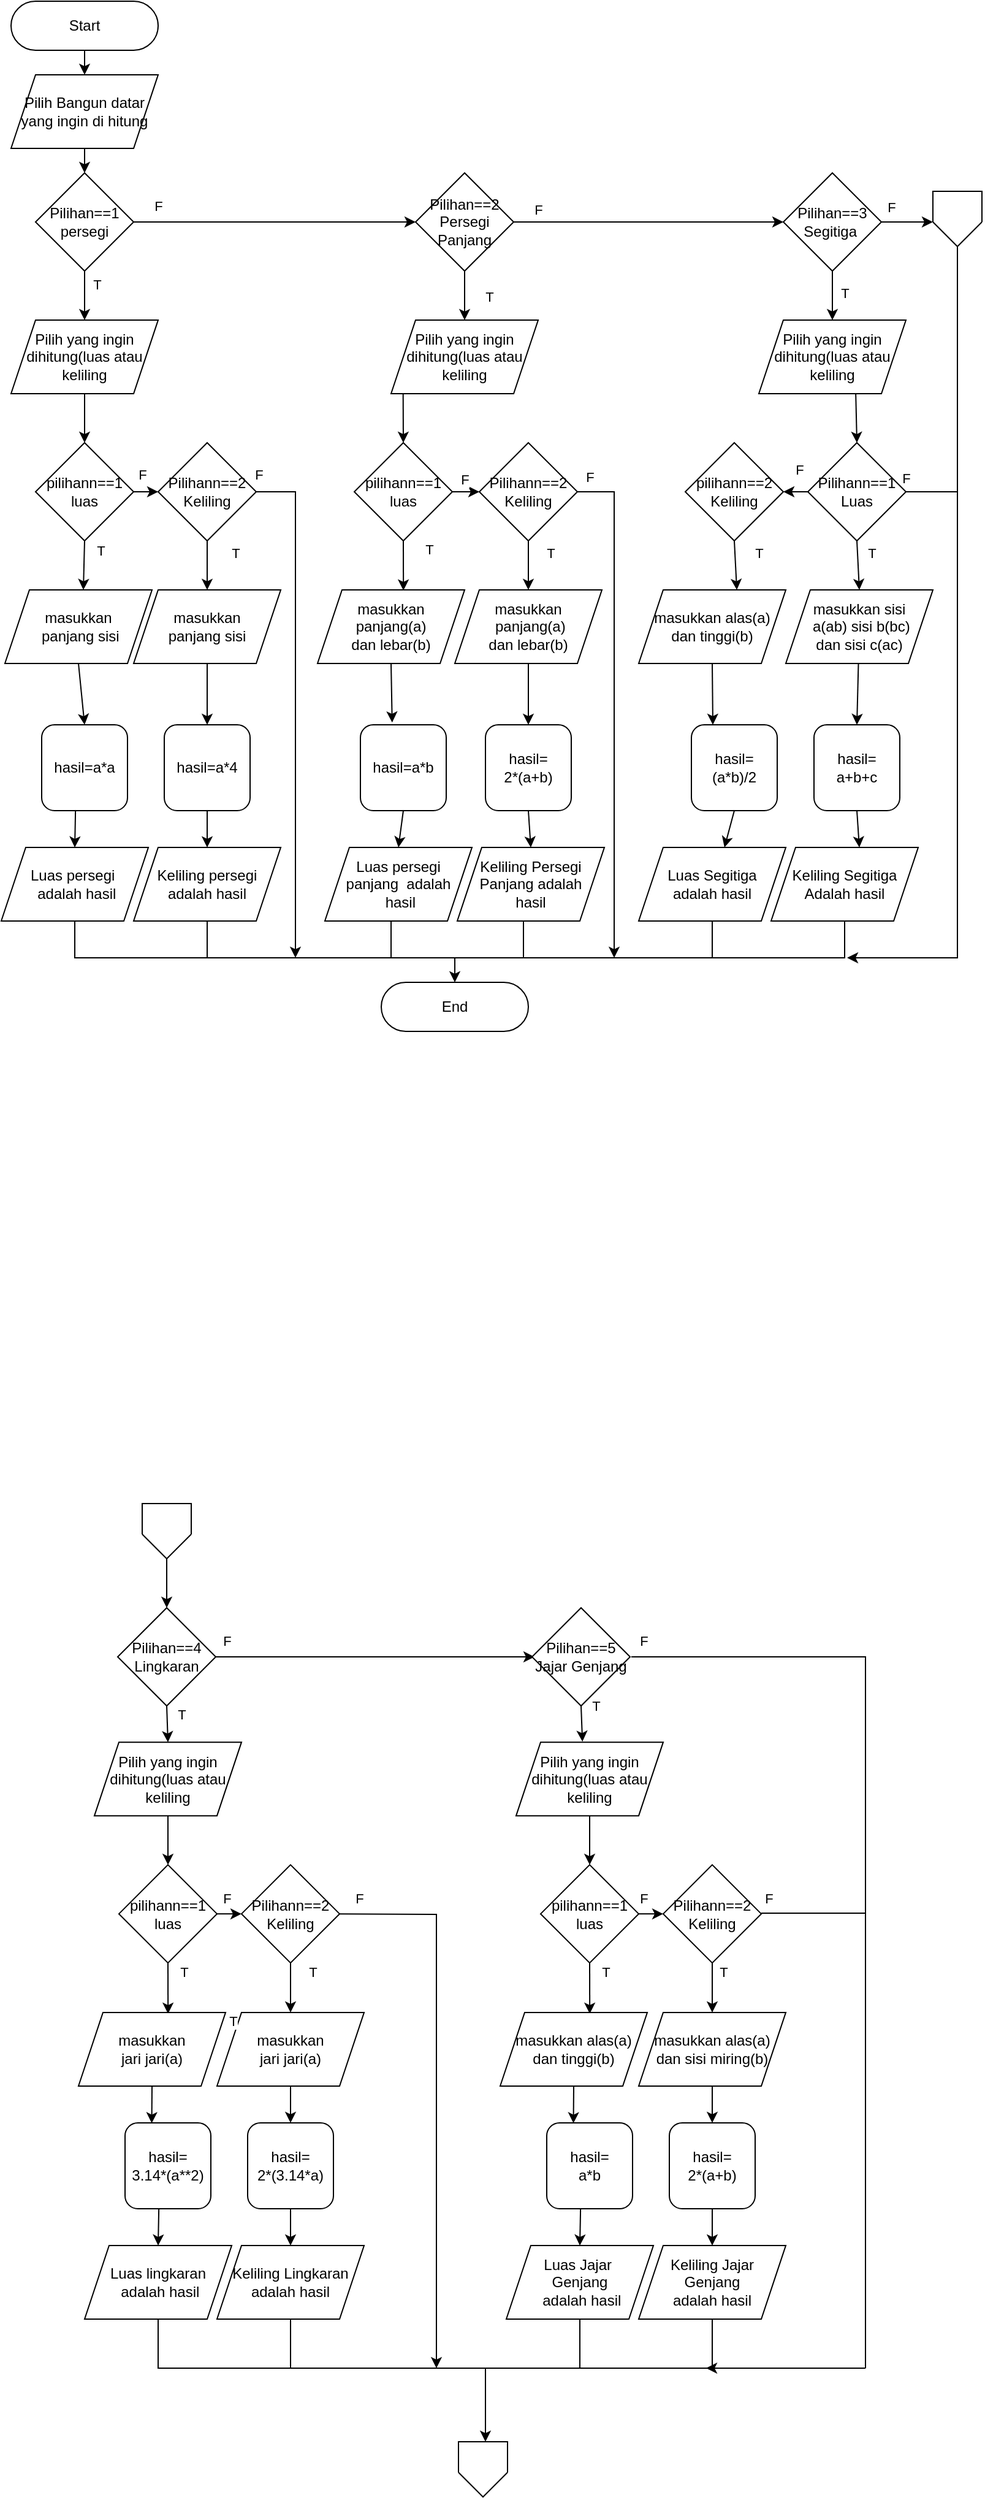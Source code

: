 <mxfile version="24.7.8">
  <diagram id="C5RBs43oDa-KdzZeNtuy" name="Page-1">
    <mxGraphModel dx="1740" dy="854" grid="0" gridSize="10" guides="1" tooltips="1" connect="1" arrows="1" fold="1" page="1" pageScale="1" pageWidth="827" pageHeight="1169" math="0" shadow="0">
      <root>
        <mxCell id="WIyWlLk6GJQsqaUBKTNV-0" />
        <mxCell id="WIyWlLk6GJQsqaUBKTNV-1" parent="WIyWlLk6GJQsqaUBKTNV-0" />
        <mxCell id="Asy0YRrb0a8lyZbgNRUK-3" value="Start" style="rounded=1;whiteSpace=wrap;html=1;direction=east;arcSize=50;" parent="WIyWlLk6GJQsqaUBKTNV-1" vertex="1">
          <mxGeometry x="18" y="10" width="120" height="40" as="geometry" />
        </mxCell>
        <mxCell id="Asy0YRrb0a8lyZbgNRUK-4" value="End" style="rounded=1;whiteSpace=wrap;html=1;arcSize=50;" parent="WIyWlLk6GJQsqaUBKTNV-1" vertex="1">
          <mxGeometry x="320" y="810" width="120" height="40" as="geometry" />
        </mxCell>
        <mxCell id="Asy0YRrb0a8lyZbgNRUK-7" value="Pilih Bangun datar yang ingin di hitung" style="shape=parallelogram;perimeter=parallelogramPerimeter;whiteSpace=wrap;html=1;fixedSize=1;" parent="WIyWlLk6GJQsqaUBKTNV-1" vertex="1">
          <mxGeometry x="18" y="70" width="120" height="60" as="geometry" />
        </mxCell>
        <mxCell id="Asy0YRrb0a8lyZbgNRUK-8" value="" style="endArrow=classic;html=1;rounded=0;exitX=0.5;exitY=1;exitDx=0;exitDy=0;" parent="WIyWlLk6GJQsqaUBKTNV-1" source="Asy0YRrb0a8lyZbgNRUK-3" target="Asy0YRrb0a8lyZbgNRUK-7" edge="1">
          <mxGeometry width="50" height="50" relative="1" as="geometry">
            <mxPoint x="378" y="320" as="sourcePoint" />
            <mxPoint x="428" y="270" as="targetPoint" />
          </mxGeometry>
        </mxCell>
        <mxCell id="Asy0YRrb0a8lyZbgNRUK-18" value="Pilihan==1&lt;div&gt;persegi&lt;/div&gt;" style="rhombus;whiteSpace=wrap;html=1;" parent="WIyWlLk6GJQsqaUBKTNV-1" vertex="1">
          <mxGeometry x="38" y="150" width="80" height="80" as="geometry" />
        </mxCell>
        <mxCell id="Asy0YRrb0a8lyZbgNRUK-20" value="" style="endArrow=classic;html=1;rounded=0;exitX=0.5;exitY=1;exitDx=0;exitDy=0;" parent="WIyWlLk6GJQsqaUBKTNV-1" source="Asy0YRrb0a8lyZbgNRUK-7" target="Asy0YRrb0a8lyZbgNRUK-18" edge="1">
          <mxGeometry width="50" height="50" relative="1" as="geometry">
            <mxPoint x="138" y="180" as="sourcePoint" />
            <mxPoint x="188" y="130" as="targetPoint" />
          </mxGeometry>
        </mxCell>
        <mxCell id="Asy0YRrb0a8lyZbgNRUK-21" value="" style="endArrow=classic;html=1;rounded=0;exitX=1;exitY=0.5;exitDx=0;exitDy=0;entryX=0;entryY=0.5;entryDx=0;entryDy=0;" parent="WIyWlLk6GJQsqaUBKTNV-1" source="Asy0YRrb0a8lyZbgNRUK-18" target="Asy0YRrb0a8lyZbgNRUK-26" edge="1">
          <mxGeometry width="50" height="50" relative="1" as="geometry">
            <mxPoint x="148" y="200" as="sourcePoint" />
            <mxPoint x="178" y="190" as="targetPoint" />
          </mxGeometry>
        </mxCell>
        <mxCell id="Asy0YRrb0a8lyZbgNRUK-23" value="" style="endArrow=classic;html=1;rounded=0;exitX=0.5;exitY=1;exitDx=0;exitDy=0;entryX=0.5;entryY=0;entryDx=0;entryDy=0;" parent="WIyWlLk6GJQsqaUBKTNV-1" source="Asy0YRrb0a8lyZbgNRUK-18" edge="1">
          <mxGeometry width="50" height="50" relative="1" as="geometry">
            <mxPoint x="58" y="300" as="sourcePoint" />
            <mxPoint x="78" y="270" as="targetPoint" />
          </mxGeometry>
        </mxCell>
        <mxCell id="Asy0YRrb0a8lyZbgNRUK-24" value="T" style="edgeLabel;html=1;align=center;verticalAlign=middle;resizable=0;points=[];" parent="Asy0YRrb0a8lyZbgNRUK-23" vertex="1" connectable="0">
          <mxGeometry x="-0.469" y="-1" relative="1" as="geometry">
            <mxPoint x="11" as="offset" />
          </mxGeometry>
        </mxCell>
        <mxCell id="Asy0YRrb0a8lyZbgNRUK-26" value="Pilihan==2 Persegi Panjang" style="rhombus;whiteSpace=wrap;html=1;" parent="WIyWlLk6GJQsqaUBKTNV-1" vertex="1">
          <mxGeometry x="348" y="150" width="80" height="80" as="geometry" />
        </mxCell>
        <mxCell id="Asy0YRrb0a8lyZbgNRUK-27" value="" style="endArrow=classic;html=1;rounded=0;exitX=1;exitY=0.5;exitDx=0;exitDy=0;entryX=0;entryY=0.5;entryDx=0;entryDy=0;" parent="WIyWlLk6GJQsqaUBKTNV-1" source="Asy0YRrb0a8lyZbgNRUK-26" target="Asy0YRrb0a8lyZbgNRUK-28" edge="1">
          <mxGeometry width="50" height="50" relative="1" as="geometry">
            <mxPoint x="158" y="290" as="sourcePoint" />
            <mxPoint x="328" y="180" as="targetPoint" />
          </mxGeometry>
        </mxCell>
        <mxCell id="Asy0YRrb0a8lyZbgNRUK-28" value="Pilihan==3 Segitiga&amp;nbsp;" style="rhombus;whiteSpace=wrap;html=1;" parent="WIyWlLk6GJQsqaUBKTNV-1" vertex="1">
          <mxGeometry x="648" y="150" width="80" height="80" as="geometry" />
        </mxCell>
        <mxCell id="Asy0YRrb0a8lyZbgNRUK-29" value="" style="endArrow=classic;html=1;rounded=0;exitX=1;exitY=0.5;exitDx=0;exitDy=0;" parent="WIyWlLk6GJQsqaUBKTNV-1" source="Asy0YRrb0a8lyZbgNRUK-28" edge="1">
          <mxGeometry width="50" height="50" relative="1" as="geometry">
            <mxPoint x="418" y="189.66" as="sourcePoint" />
            <mxPoint x="770" y="190" as="targetPoint" />
          </mxGeometry>
        </mxCell>
        <mxCell id="Asy0YRrb0a8lyZbgNRUK-37" value="F" style="edgeLabel;html=1;align=center;verticalAlign=middle;resizable=0;points=[];" parent="WIyWlLk6GJQsqaUBKTNV-1" vertex="1" connectable="0">
          <mxGeometry x="448" y="180" as="geometry" />
        </mxCell>
        <mxCell id="Asy0YRrb0a8lyZbgNRUK-57" value="" style="endArrow=none;html=1;rounded=0;" parent="WIyWlLk6GJQsqaUBKTNV-1" edge="1">
          <mxGeometry width="50" height="50" relative="1" as="geometry">
            <mxPoint x="770" y="190" as="sourcePoint" />
            <mxPoint x="810" y="190" as="targetPoint" />
            <Array as="points">
              <mxPoint x="770" y="165" />
              <mxPoint x="810" y="165" />
            </Array>
          </mxGeometry>
        </mxCell>
        <mxCell id="Asy0YRrb0a8lyZbgNRUK-58" value="" style="endArrow=none;html=1;rounded=0;" parent="WIyWlLk6GJQsqaUBKTNV-1" edge="1">
          <mxGeometry width="50" height="50" relative="1" as="geometry">
            <mxPoint x="770" y="190" as="sourcePoint" />
            <mxPoint x="810" y="190" as="targetPoint" />
            <Array as="points">
              <mxPoint x="790" y="210" />
            </Array>
          </mxGeometry>
        </mxCell>
        <mxCell id="Asy0YRrb0a8lyZbgNRUK-61" value="Pilih yang ingin dihitung(luas atau keliling" style="shape=parallelogram;perimeter=parallelogramPerimeter;whiteSpace=wrap;html=1;fixedSize=1;" parent="WIyWlLk6GJQsqaUBKTNV-1" vertex="1">
          <mxGeometry x="18" y="270" width="120" height="60" as="geometry" />
        </mxCell>
        <mxCell id="Asy0YRrb0a8lyZbgNRUK-62" value="pilihann==1&lt;div&gt;luas&lt;/div&gt;" style="rhombus;whiteSpace=wrap;html=1;" parent="WIyWlLk6GJQsqaUBKTNV-1" vertex="1">
          <mxGeometry x="38" y="370" width="80" height="80" as="geometry" />
        </mxCell>
        <mxCell id="Asy0YRrb0a8lyZbgNRUK-63" value="Pilihann==2&lt;div&gt;Keliling&lt;/div&gt;" style="rhombus;whiteSpace=wrap;html=1;" parent="WIyWlLk6GJQsqaUBKTNV-1" vertex="1">
          <mxGeometry x="138" y="370" width="80" height="80" as="geometry" />
        </mxCell>
        <mxCell id="Asy0YRrb0a8lyZbgNRUK-64" value="pilihann==1&lt;div&gt;luas&lt;/div&gt;" style="rhombus;whiteSpace=wrap;html=1;" parent="WIyWlLk6GJQsqaUBKTNV-1" vertex="1">
          <mxGeometry x="298" y="370" width="80" height="80" as="geometry" />
        </mxCell>
        <mxCell id="Asy0YRrb0a8lyZbgNRUK-65" value="Pilihann==2&lt;div&gt;Keliling&lt;/div&gt;" style="rhombus;whiteSpace=wrap;html=1;" parent="WIyWlLk6GJQsqaUBKTNV-1" vertex="1">
          <mxGeometry x="400" y="370" width="80" height="80" as="geometry" />
        </mxCell>
        <mxCell id="Asy0YRrb0a8lyZbgNRUK-66" value="pilihann==2&lt;div&gt;Keliling&lt;/div&gt;" style="rhombus;whiteSpace=wrap;html=1;" parent="WIyWlLk6GJQsqaUBKTNV-1" vertex="1">
          <mxGeometry x="568" y="370" width="80" height="80" as="geometry" />
        </mxCell>
        <mxCell id="Asy0YRrb0a8lyZbgNRUK-67" value="Pilihann==1&lt;div&gt;Luas&lt;/div&gt;" style="rhombus;whiteSpace=wrap;html=1;" parent="WIyWlLk6GJQsqaUBKTNV-1" vertex="1">
          <mxGeometry x="668" y="370" width="80" height="80" as="geometry" />
        </mxCell>
        <mxCell id="Asy0YRrb0a8lyZbgNRUK-69" value="Pilih yang ingin dihitung(luas atau keliling" style="shape=parallelogram;perimeter=parallelogramPerimeter;whiteSpace=wrap;html=1;fixedSize=1;" parent="WIyWlLk6GJQsqaUBKTNV-1" vertex="1">
          <mxGeometry x="628" y="270" width="120" height="60" as="geometry" />
        </mxCell>
        <mxCell id="Asy0YRrb0a8lyZbgNRUK-70" value="Pilih yang ingin dihitung(luas atau keliling" style="shape=parallelogram;perimeter=parallelogramPerimeter;whiteSpace=wrap;html=1;fixedSize=1;" parent="WIyWlLk6GJQsqaUBKTNV-1" vertex="1">
          <mxGeometry x="328" y="270" width="120" height="60" as="geometry" />
        </mxCell>
        <mxCell id="Asy0YRrb0a8lyZbgNRUK-72" value="" style="endArrow=classic;html=1;rounded=0;exitX=0.5;exitY=1;exitDx=0;exitDy=0;entryX=0.5;entryY=0;entryDx=0;entryDy=0;" parent="WIyWlLk6GJQsqaUBKTNV-1" source="Asy0YRrb0a8lyZbgNRUK-26" target="Asy0YRrb0a8lyZbgNRUK-70" edge="1">
          <mxGeometry width="50" height="50" relative="1" as="geometry">
            <mxPoint x="378" y="380" as="sourcePoint" />
            <mxPoint x="428" y="330" as="targetPoint" />
          </mxGeometry>
        </mxCell>
        <mxCell id="Asy0YRrb0a8lyZbgNRUK-73" value="" style="endArrow=classic;html=1;rounded=0;exitX=0.5;exitY=1;exitDx=0;exitDy=0;entryX=0.5;entryY=0;entryDx=0;entryDy=0;" parent="WIyWlLk6GJQsqaUBKTNV-1" source="Asy0YRrb0a8lyZbgNRUK-28" target="Asy0YRrb0a8lyZbgNRUK-69" edge="1">
          <mxGeometry width="50" height="50" relative="1" as="geometry">
            <mxPoint x="578" y="250" as="sourcePoint" />
            <mxPoint x="578" y="290" as="targetPoint" />
          </mxGeometry>
        </mxCell>
        <mxCell id="Asy0YRrb0a8lyZbgNRUK-74" value="" style="endArrow=classic;html=1;rounded=0;exitX=0.5;exitY=1;exitDx=0;exitDy=0;" parent="WIyWlLk6GJQsqaUBKTNV-1" source="Asy0YRrb0a8lyZbgNRUK-61" target="Asy0YRrb0a8lyZbgNRUK-62" edge="1">
          <mxGeometry width="50" height="50" relative="1" as="geometry">
            <mxPoint x="168" y="330" as="sourcePoint" />
            <mxPoint x="398" y="280" as="targetPoint" />
          </mxGeometry>
        </mxCell>
        <mxCell id="Asy0YRrb0a8lyZbgNRUK-75" value="" style="endArrow=classic;html=1;rounded=0;exitX=0.082;exitY=1;exitDx=0;exitDy=0;entryX=0.5;entryY=0;entryDx=0;entryDy=0;exitPerimeter=0;" parent="WIyWlLk6GJQsqaUBKTNV-1" source="Asy0YRrb0a8lyZbgNRUK-70" target="Asy0YRrb0a8lyZbgNRUK-64" edge="1">
          <mxGeometry width="50" height="50" relative="1" as="geometry">
            <mxPoint x="408" y="250" as="sourcePoint" />
            <mxPoint x="408" y="290" as="targetPoint" />
          </mxGeometry>
        </mxCell>
        <mxCell id="Asy0YRrb0a8lyZbgNRUK-76" value="" style="endArrow=classic;html=1;rounded=0;exitX=1;exitY=0.5;exitDx=0;exitDy=0;entryX=0;entryY=0.5;entryDx=0;entryDy=0;" parent="WIyWlLk6GJQsqaUBKTNV-1" source="Asy0YRrb0a8lyZbgNRUK-64" target="Asy0YRrb0a8lyZbgNRUK-65" edge="1">
          <mxGeometry width="50" height="50" relative="1" as="geometry">
            <mxPoint x="398" y="340" as="sourcePoint" />
            <mxPoint x="398" y="380" as="targetPoint" />
          </mxGeometry>
        </mxCell>
        <mxCell id="Asy0YRrb0a8lyZbgNRUK-77" value="" style="endArrow=classic;html=1;rounded=0;entryX=0;entryY=0.5;entryDx=0;entryDy=0;exitX=1;exitY=0.5;exitDx=0;exitDy=0;" parent="WIyWlLk6GJQsqaUBKTNV-1" source="Asy0YRrb0a8lyZbgNRUK-62" target="Asy0YRrb0a8lyZbgNRUK-63" edge="1">
          <mxGeometry width="50" height="50" relative="1" as="geometry">
            <mxPoint x="128" y="410" as="sourcePoint" />
            <mxPoint x="398" y="480" as="targetPoint" />
          </mxGeometry>
        </mxCell>
        <mxCell id="Asy0YRrb0a8lyZbgNRUK-78" value="" style="endArrow=classic;html=1;rounded=0;exitX=0;exitY=0.5;exitDx=0;exitDy=0;entryX=1;entryY=0.5;entryDx=0;entryDy=0;" parent="WIyWlLk6GJQsqaUBKTNV-1" source="Asy0YRrb0a8lyZbgNRUK-67" target="Asy0YRrb0a8lyZbgNRUK-66" edge="1">
          <mxGeometry width="50" height="50" relative="1" as="geometry">
            <mxPoint x="468" y="430" as="sourcePoint" />
            <mxPoint x="618" y="460" as="targetPoint" />
          </mxGeometry>
        </mxCell>
        <mxCell id="Asy0YRrb0a8lyZbgNRUK-79" value="" style="endArrow=classic;html=1;rounded=0;exitX=0.659;exitY=1.004;exitDx=0;exitDy=0;entryX=0.5;entryY=0;entryDx=0;entryDy=0;exitPerimeter=0;" parent="WIyWlLk6GJQsqaUBKTNV-1" source="Asy0YRrb0a8lyZbgNRUK-69" target="Asy0YRrb0a8lyZbgNRUK-67" edge="1">
          <mxGeometry width="50" height="50" relative="1" as="geometry">
            <mxPoint x="398" y="340" as="sourcePoint" />
            <mxPoint x="398" y="380" as="targetPoint" />
          </mxGeometry>
        </mxCell>
        <mxCell id="Asy0YRrb0a8lyZbgNRUK-80" value="F" style="edgeLabel;html=1;align=center;verticalAlign=middle;resizable=0;points=[];" parent="WIyWlLk6GJQsqaUBKTNV-1" vertex="1" connectable="0">
          <mxGeometry x="458" y="190" as="geometry">
            <mxPoint x="278" y="-12" as="offset" />
          </mxGeometry>
        </mxCell>
        <mxCell id="Asy0YRrb0a8lyZbgNRUK-82" value="T" style="edgeLabel;html=1;align=center;verticalAlign=middle;resizable=0;points=[];" parent="WIyWlLk6GJQsqaUBKTNV-1" vertex="1" connectable="0">
          <mxGeometry x="588" y="250.435" as="geometry">
            <mxPoint x="110" y="-3" as="offset" />
          </mxGeometry>
        </mxCell>
        <mxCell id="Asy0YRrb0a8lyZbgNRUK-84" value="T" style="edgeLabel;html=1;align=center;verticalAlign=middle;resizable=0;points=[];" parent="WIyWlLk6GJQsqaUBKTNV-1" vertex="1" connectable="0">
          <mxGeometry x="408" y="250.435" as="geometry" />
        </mxCell>
        <mxCell id="Asy0YRrb0a8lyZbgNRUK-86" value="F" style="edgeLabel;html=1;align=center;verticalAlign=middle;resizable=0;points=[];" parent="WIyWlLk6GJQsqaUBKTNV-1" vertex="1" connectable="0">
          <mxGeometry x="388" y="400" as="geometry" />
        </mxCell>
        <mxCell id="Asy0YRrb0a8lyZbgNRUK-87" value="F" style="edgeLabel;html=1;align=center;verticalAlign=middle;resizable=0;points=[];" parent="WIyWlLk6GJQsqaUBKTNV-1" vertex="1" connectable="0">
          <mxGeometry x="440" y="190" as="geometry">
            <mxPoint x="221" y="202" as="offset" />
          </mxGeometry>
        </mxCell>
        <mxCell id="Asy0YRrb0a8lyZbgNRUK-88" value="F" style="edgeLabel;html=1;align=center;verticalAlign=middle;resizable=0;points=[];" parent="WIyWlLk6GJQsqaUBKTNV-1" vertex="1" connectable="0">
          <mxGeometry x="478" y="210" as="geometry">
            <mxPoint x="-353" y="186" as="offset" />
          </mxGeometry>
        </mxCell>
        <mxCell id="Asy0YRrb0a8lyZbgNRUK-92" value="hasil=a*a" style="rounded=1;whiteSpace=wrap;html=1;" parent="WIyWlLk6GJQsqaUBKTNV-1" vertex="1">
          <mxGeometry x="43" y="600" width="70" height="70" as="geometry" />
        </mxCell>
        <mxCell id="Asy0YRrb0a8lyZbgNRUK-94" value="hasil=a*4" style="rounded=1;whiteSpace=wrap;html=1;" parent="WIyWlLk6GJQsqaUBKTNV-1" vertex="1">
          <mxGeometry x="143" y="600" width="70" height="70" as="geometry" />
        </mxCell>
        <mxCell id="Asy0YRrb0a8lyZbgNRUK-96" value="T" style="edgeLabel;html=1;align=center;verticalAlign=middle;resizable=0;points=[];" parent="WIyWlLk6GJQsqaUBKTNV-1" vertex="1" connectable="0">
          <mxGeometry x="100" y="250.431" as="geometry">
            <mxPoint x="-9" y="207" as="offset" />
          </mxGeometry>
        </mxCell>
        <mxCell id="Asy0YRrb0a8lyZbgNRUK-97" value="" style="endArrow=classic;html=1;rounded=0;exitX=0.5;exitY=1;exitDx=0;exitDy=0;entryX=0.584;entryY=0.008;entryDx=0;entryDy=0;entryPerimeter=0;" parent="WIyWlLk6GJQsqaUBKTNV-1" source="Asy0YRrb0a8lyZbgNRUK-64" target="Asy0YRrb0a8lyZbgNRUK-168" edge="1">
          <mxGeometry width="50" height="50" relative="1" as="geometry">
            <mxPoint x="420" y="420" as="sourcePoint" />
            <mxPoint x="338" y="480" as="targetPoint" />
          </mxGeometry>
        </mxCell>
        <mxCell id="Asy0YRrb0a8lyZbgNRUK-98" value="hasil=&lt;div&gt;a+b+c&lt;/div&gt;" style="rounded=1;whiteSpace=wrap;html=1;" parent="WIyWlLk6GJQsqaUBKTNV-1" vertex="1">
          <mxGeometry x="673" y="600" width="70" height="70" as="geometry" />
        </mxCell>
        <mxCell id="Asy0YRrb0a8lyZbgNRUK-99" value="hasil=&lt;div&gt;(a*b)/2&lt;/div&gt;" style="rounded=1;whiteSpace=wrap;html=1;" parent="WIyWlLk6GJQsqaUBKTNV-1" vertex="1">
          <mxGeometry x="573" y="600" width="70" height="70" as="geometry" />
        </mxCell>
        <mxCell id="Asy0YRrb0a8lyZbgNRUK-100" value="hasil=&lt;div&gt;2*(a+b)&lt;/div&gt;" style="rounded=1;whiteSpace=wrap;html=1;" parent="WIyWlLk6GJQsqaUBKTNV-1" vertex="1">
          <mxGeometry x="405" y="600" width="70" height="70" as="geometry" />
        </mxCell>
        <mxCell id="Asy0YRrb0a8lyZbgNRUK-101" value="hasil=a*b" style="rounded=1;whiteSpace=wrap;html=1;" parent="WIyWlLk6GJQsqaUBKTNV-1" vertex="1">
          <mxGeometry x="303" y="600" width="70" height="70" as="geometry" />
        </mxCell>
        <mxCell id="Asy0YRrb0a8lyZbgNRUK-105" value="T" style="edgeLabel;html=1;align=center;verticalAlign=middle;resizable=0;points=[];" parent="WIyWlLk6GJQsqaUBKTNV-1" vertex="1" connectable="0">
          <mxGeometry x="628" y="460.001" as="geometry" />
        </mxCell>
        <mxCell id="Asy0YRrb0a8lyZbgNRUK-106" value="T" style="edgeLabel;html=1;align=center;verticalAlign=middle;resizable=0;points=[];" parent="WIyWlLk6GJQsqaUBKTNV-1" vertex="1" connectable="0">
          <mxGeometry x="720" y="460.001" as="geometry" />
        </mxCell>
        <mxCell id="Asy0YRrb0a8lyZbgNRUK-107" value="T" style="edgeLabel;html=1;align=center;verticalAlign=middle;resizable=0;points=[];" parent="WIyWlLk6GJQsqaUBKTNV-1" vertex="1" connectable="0">
          <mxGeometry x="458" y="460.001" as="geometry" />
        </mxCell>
        <mxCell id="Asy0YRrb0a8lyZbgNRUK-108" value="T" style="edgeLabel;html=1;align=center;verticalAlign=middle;resizable=0;points=[];" parent="WIyWlLk6GJQsqaUBKTNV-1" vertex="1" connectable="0">
          <mxGeometry x="238" y="500.001" as="geometry">
            <mxPoint x="121" y="-43" as="offset" />
          </mxGeometry>
        </mxCell>
        <mxCell id="Asy0YRrb0a8lyZbgNRUK-110" value="Luas persegi&amp;nbsp;&lt;div&gt;&lt;span style=&quot;background-color: initial;&quot;&gt;&amp;nbsp;adalah hasil&lt;/span&gt;&lt;/div&gt;" style="shape=parallelogram;perimeter=parallelogramPerimeter;whiteSpace=wrap;html=1;fixedSize=1;" parent="WIyWlLk6GJQsqaUBKTNV-1" vertex="1">
          <mxGeometry x="10" y="700" width="120" height="60" as="geometry" />
        </mxCell>
        <mxCell id="Asy0YRrb0a8lyZbgNRUK-111" value="Keliling persegi&lt;div&gt;adalah hasil&lt;/div&gt;" style="shape=parallelogram;perimeter=parallelogramPerimeter;whiteSpace=wrap;html=1;fixedSize=1;" parent="WIyWlLk6GJQsqaUBKTNV-1" vertex="1">
          <mxGeometry x="118" y="700" width="120" height="60" as="geometry" />
        </mxCell>
        <mxCell id="Asy0YRrb0a8lyZbgNRUK-114" value="Luas Segitiga&lt;div&gt;adalah hasil&lt;/div&gt;" style="shape=parallelogram;perimeter=parallelogramPerimeter;whiteSpace=wrap;html=1;fixedSize=1;" parent="WIyWlLk6GJQsqaUBKTNV-1" vertex="1">
          <mxGeometry x="530" y="700" width="120" height="60" as="geometry" />
        </mxCell>
        <mxCell id="Asy0YRrb0a8lyZbgNRUK-115" value="Keliling Segitiga&lt;div&gt;Adalah hasil&lt;/div&gt;" style="shape=parallelogram;perimeter=parallelogramPerimeter;whiteSpace=wrap;html=1;fixedSize=1;" parent="WIyWlLk6GJQsqaUBKTNV-1" vertex="1">
          <mxGeometry x="638" y="700" width="120" height="60" as="geometry" />
        </mxCell>
        <mxCell id="Asy0YRrb0a8lyZbgNRUK-116" value="Luas persegi panjang&amp;nbsp;&lt;span style=&quot;background-color: initial;&quot;&gt;&amp;nbsp;adalah&lt;/span&gt;&lt;div&gt;&lt;span style=&quot;background-color: initial;&quot;&gt;&amp;nbsp;hasil&lt;/span&gt;&lt;/div&gt;" style="shape=parallelogram;perimeter=parallelogramPerimeter;whiteSpace=wrap;html=1;fixedSize=1;" parent="WIyWlLk6GJQsqaUBKTNV-1" vertex="1">
          <mxGeometry x="274" y="700" width="120" height="60" as="geometry" />
        </mxCell>
        <mxCell id="Asy0YRrb0a8lyZbgNRUK-117" value="Keliling Persegi Panjang adalah&lt;div&gt;hasil&lt;/div&gt;" style="shape=parallelogram;perimeter=parallelogramPerimeter;whiteSpace=wrap;html=1;fixedSize=1;" parent="WIyWlLk6GJQsqaUBKTNV-1" vertex="1">
          <mxGeometry x="382" y="700" width="120" height="60" as="geometry" />
        </mxCell>
        <mxCell id="Asy0YRrb0a8lyZbgNRUK-118" value="" style="endArrow=classic;html=1;rounded=0;exitX=0.394;exitY=0.994;exitDx=0;exitDy=0;entryX=0.5;entryY=0;entryDx=0;entryDy=0;exitPerimeter=0;" parent="WIyWlLk6GJQsqaUBKTNV-1" source="Asy0YRrb0a8lyZbgNRUK-92" target="Asy0YRrb0a8lyZbgNRUK-110" edge="1">
          <mxGeometry width="50" height="50" relative="1" as="geometry">
            <mxPoint x="450" y="640" as="sourcePoint" />
            <mxPoint x="500" y="590" as="targetPoint" />
          </mxGeometry>
        </mxCell>
        <mxCell id="Asy0YRrb0a8lyZbgNRUK-119" value="" style="endArrow=classic;html=1;rounded=0;exitX=0.5;exitY=1;exitDx=0;exitDy=0;entryX=0.5;entryY=0;entryDx=0;entryDy=0;" parent="WIyWlLk6GJQsqaUBKTNV-1" source="Asy0YRrb0a8lyZbgNRUK-94" target="Asy0YRrb0a8lyZbgNRUK-111" edge="1">
          <mxGeometry width="50" height="50" relative="1" as="geometry">
            <mxPoint x="150" y="720" as="sourcePoint" />
            <mxPoint x="200" y="670" as="targetPoint" />
          </mxGeometry>
        </mxCell>
        <mxCell id="Asy0YRrb0a8lyZbgNRUK-120" value="" style="endArrow=classic;html=1;rounded=0;exitX=0.5;exitY=1;exitDx=0;exitDy=0;entryX=0.5;entryY=0;entryDx=0;entryDy=0;" parent="WIyWlLk6GJQsqaUBKTNV-1" source="Asy0YRrb0a8lyZbgNRUK-101" target="Asy0YRrb0a8lyZbgNRUK-116" edge="1">
          <mxGeometry width="50" height="50" relative="1" as="geometry">
            <mxPoint x="340" y="720" as="sourcePoint" />
            <mxPoint x="390" y="670" as="targetPoint" />
          </mxGeometry>
        </mxCell>
        <mxCell id="Asy0YRrb0a8lyZbgNRUK-121" value="" style="endArrow=classic;html=1;rounded=0;entryX=0.5;entryY=0;entryDx=0;entryDy=0;exitX=0.5;exitY=1;exitDx=0;exitDy=0;" parent="WIyWlLk6GJQsqaUBKTNV-1" source="Asy0YRrb0a8lyZbgNRUK-100" target="Asy0YRrb0a8lyZbgNRUK-117" edge="1">
          <mxGeometry width="50" height="50" relative="1" as="geometry">
            <mxPoint x="440" y="680" as="sourcePoint" />
            <mxPoint x="430" y="680" as="targetPoint" />
          </mxGeometry>
        </mxCell>
        <mxCell id="Asy0YRrb0a8lyZbgNRUK-122" value="" style="endArrow=classic;html=1;rounded=0;exitX=0.5;exitY=1;exitDx=0;exitDy=0;entryX=0.583;entryY=0;entryDx=0;entryDy=0;entryPerimeter=0;" parent="WIyWlLk6GJQsqaUBKTNV-1" source="Asy0YRrb0a8lyZbgNRUK-99" target="Asy0YRrb0a8lyZbgNRUK-114" edge="1">
          <mxGeometry width="50" height="50" relative="1" as="geometry">
            <mxPoint x="570" y="720" as="sourcePoint" />
            <mxPoint x="620" y="670" as="targetPoint" />
          </mxGeometry>
        </mxCell>
        <mxCell id="Asy0YRrb0a8lyZbgNRUK-123" value="" style="endArrow=classic;html=1;rounded=0;exitX=0.5;exitY=1;exitDx=0;exitDy=0;entryX=0.6;entryY=0;entryDx=0;entryDy=0;entryPerimeter=0;" parent="WIyWlLk6GJQsqaUBKTNV-1" source="Asy0YRrb0a8lyZbgNRUK-98" target="Asy0YRrb0a8lyZbgNRUK-115" edge="1">
          <mxGeometry width="50" height="50" relative="1" as="geometry">
            <mxPoint x="650" y="730" as="sourcePoint" />
            <mxPoint x="700" y="680" as="targetPoint" />
          </mxGeometry>
        </mxCell>
        <mxCell id="Asy0YRrb0a8lyZbgNRUK-124" value="F" style="edgeLabel;html=1;align=center;verticalAlign=middle;resizable=0;points=[];" parent="WIyWlLk6GJQsqaUBKTNV-1" vertex="1" connectable="0">
          <mxGeometry x="458" y="190" as="geometry">
            <mxPoint x="-320" y="-13" as="offset" />
          </mxGeometry>
        </mxCell>
        <mxCell id="Asy0YRrb0a8lyZbgNRUK-125" value="" style="endArrow=none;html=1;rounded=0;entryX=0.5;entryY=1;entryDx=0;entryDy=0;exitX=0.5;exitY=1;exitDx=0;exitDy=0;" parent="WIyWlLk6GJQsqaUBKTNV-1" source="Asy0YRrb0a8lyZbgNRUK-111" target="Asy0YRrb0a8lyZbgNRUK-110" edge="1">
          <mxGeometry width="50" height="50" relative="1" as="geometry">
            <mxPoint x="50" y="820" as="sourcePoint" />
            <mxPoint x="100" y="770" as="targetPoint" />
            <Array as="points">
              <mxPoint x="178" y="790" />
              <mxPoint x="70" y="790" />
            </Array>
          </mxGeometry>
        </mxCell>
        <mxCell id="Asy0YRrb0a8lyZbgNRUK-126" value="" style="endArrow=none;html=1;rounded=0;entryX=0.5;entryY=1;entryDx=0;entryDy=0;exitX=0.5;exitY=1;exitDx=0;exitDy=0;" parent="WIyWlLk6GJQsqaUBKTNV-1" edge="1">
          <mxGeometry width="50" height="50" relative="1" as="geometry">
            <mxPoint x="436" y="760" as="sourcePoint" />
            <mxPoint x="328" y="760" as="targetPoint" />
            <Array as="points">
              <mxPoint x="436" y="790" />
              <mxPoint x="328" y="790" />
            </Array>
          </mxGeometry>
        </mxCell>
        <mxCell id="Asy0YRrb0a8lyZbgNRUK-127" value="" style="endArrow=none;html=1;rounded=0;entryX=0.5;entryY=1;entryDx=0;entryDy=0;exitX=0.5;exitY=1;exitDx=0;exitDy=0;" parent="WIyWlLk6GJQsqaUBKTNV-1" edge="1">
          <mxGeometry width="50" height="50" relative="1" as="geometry">
            <mxPoint x="698" y="760" as="sourcePoint" />
            <mxPoint x="590" y="760" as="targetPoint" />
            <Array as="points">
              <mxPoint x="698" y="790" />
              <mxPoint x="590" y="790" />
            </Array>
          </mxGeometry>
        </mxCell>
        <mxCell id="Asy0YRrb0a8lyZbgNRUK-134" value="" style="endArrow=none;html=1;rounded=0;entryX=1;entryY=0.5;entryDx=0;entryDy=0;" parent="WIyWlLk6GJQsqaUBKTNV-1" target="Asy0YRrb0a8lyZbgNRUK-67" edge="1">
          <mxGeometry width="50" height="50" relative="1" as="geometry">
            <mxPoint x="790" y="410" as="sourcePoint" />
            <mxPoint x="500" y="480" as="targetPoint" />
          </mxGeometry>
        </mxCell>
        <mxCell id="Asy0YRrb0a8lyZbgNRUK-135" value="" style="endArrow=none;html=1;rounded=0;" parent="WIyWlLk6GJQsqaUBKTNV-1" edge="1">
          <mxGeometry width="50" height="50" relative="1" as="geometry">
            <mxPoint x="740" y="790" as="sourcePoint" />
            <mxPoint x="790" y="210" as="targetPoint" />
            <Array as="points">
              <mxPoint x="790" y="790" />
              <mxPoint x="790" y="670" />
            </Array>
          </mxGeometry>
        </mxCell>
        <mxCell id="Asy0YRrb0a8lyZbgNRUK-136" value="" style="endArrow=none;html=1;rounded=0;exitX=1;exitY=0.5;exitDx=0;exitDy=0;" parent="WIyWlLk6GJQsqaUBKTNV-1" source="Asy0YRrb0a8lyZbgNRUK-65" edge="1">
          <mxGeometry width="50" height="50" relative="1" as="geometry">
            <mxPoint x="430" y="570" as="sourcePoint" />
            <mxPoint x="510" y="670" as="targetPoint" />
            <Array as="points">
              <mxPoint x="510" y="410" />
            </Array>
          </mxGeometry>
        </mxCell>
        <mxCell id="Asy0YRrb0a8lyZbgNRUK-137" value="" style="endArrow=none;html=1;rounded=0;entryX=1;entryY=0.5;entryDx=0;entryDy=0;" parent="WIyWlLk6GJQsqaUBKTNV-1" target="Asy0YRrb0a8lyZbgNRUK-63" edge="1">
          <mxGeometry width="50" height="50" relative="1" as="geometry">
            <mxPoint x="250" y="670" as="sourcePoint" />
            <mxPoint x="220" y="410" as="targetPoint" />
            <Array as="points">
              <mxPoint x="250" y="410" />
            </Array>
          </mxGeometry>
        </mxCell>
        <mxCell id="Asy0YRrb0a8lyZbgNRUK-138" value="" style="endArrow=none;html=1;rounded=0;" parent="WIyWlLk6GJQsqaUBKTNV-1" edge="1">
          <mxGeometry width="50" height="50" relative="1" as="geometry">
            <mxPoint x="170" y="790" as="sourcePoint" />
            <mxPoint x="630" y="790" as="targetPoint" />
          </mxGeometry>
        </mxCell>
        <mxCell id="Asy0YRrb0a8lyZbgNRUK-141" value="" style="endArrow=classic;html=1;rounded=0;entryX=0.5;entryY=0;entryDx=0;entryDy=0;" parent="WIyWlLk6GJQsqaUBKTNV-1" target="Asy0YRrb0a8lyZbgNRUK-4" edge="1">
          <mxGeometry width="50" height="50" relative="1" as="geometry">
            <mxPoint x="380" y="790" as="sourcePoint" />
            <mxPoint x="380" y="850" as="targetPoint" />
          </mxGeometry>
        </mxCell>
        <mxCell id="Asy0YRrb0a8lyZbgNRUK-142" value="" style="endArrow=none;html=1;rounded=0;" parent="WIyWlLk6GJQsqaUBKTNV-1" edge="1">
          <mxGeometry width="50" height="50" relative="1" as="geometry">
            <mxPoint x="125" y="1260" as="sourcePoint" />
            <mxPoint x="165" y="1260" as="targetPoint" />
            <Array as="points">
              <mxPoint x="125" y="1235" />
              <mxPoint x="165" y="1235" />
            </Array>
          </mxGeometry>
        </mxCell>
        <mxCell id="Asy0YRrb0a8lyZbgNRUK-143" value="" style="endArrow=none;html=1;rounded=0;" parent="WIyWlLk6GJQsqaUBKTNV-1" edge="1">
          <mxGeometry width="50" height="50" relative="1" as="geometry">
            <mxPoint x="125" y="1260" as="sourcePoint" />
            <mxPoint x="165" y="1260" as="targetPoint" />
            <Array as="points">
              <mxPoint x="145" y="1280" />
            </Array>
          </mxGeometry>
        </mxCell>
        <mxCell id="Asy0YRrb0a8lyZbgNRUK-144" value="Pilihan==4 Lingkaran" style="rhombus;whiteSpace=wrap;html=1;" parent="WIyWlLk6GJQsqaUBKTNV-1" vertex="1">
          <mxGeometry x="105" y="1320" width="80" height="80" as="geometry" />
        </mxCell>
        <mxCell id="Asy0YRrb0a8lyZbgNRUK-145" value="" style="endArrow=classic;html=1;rounded=0;entryX=0.5;entryY=0;entryDx=0;entryDy=0;" parent="WIyWlLk6GJQsqaUBKTNV-1" target="Asy0YRrb0a8lyZbgNRUK-144" edge="1">
          <mxGeometry width="50" height="50" relative="1" as="geometry">
            <mxPoint x="145" y="1280" as="sourcePoint" />
            <mxPoint x="225" y="1300" as="targetPoint" />
          </mxGeometry>
        </mxCell>
        <mxCell id="Asy0YRrb0a8lyZbgNRUK-146" value="" style="endArrow=classic;html=1;rounded=0;exitX=1;exitY=0.5;exitDx=0;exitDy=0;" parent="WIyWlLk6GJQsqaUBKTNV-1" source="Asy0YRrb0a8lyZbgNRUK-144" edge="1">
          <mxGeometry width="50" height="50" relative="1" as="geometry">
            <mxPoint x="175" y="1350" as="sourcePoint" />
            <mxPoint x="445" y="1360" as="targetPoint" />
          </mxGeometry>
        </mxCell>
        <mxCell id="Asy0YRrb0a8lyZbgNRUK-147" value="Pilihan==5 Jajar Genjang" style="rhombus;whiteSpace=wrap;html=1;" parent="WIyWlLk6GJQsqaUBKTNV-1" vertex="1">
          <mxGeometry x="443" y="1320" width="80" height="80" as="geometry" />
        </mxCell>
        <mxCell id="Asy0YRrb0a8lyZbgNRUK-148" value="Pilih yang ingin dihitung(luas atau keliling" style="shape=parallelogram;perimeter=parallelogramPerimeter;whiteSpace=wrap;html=1;fixedSize=1;" parent="WIyWlLk6GJQsqaUBKTNV-1" vertex="1">
          <mxGeometry x="86" y="1429.57" width="120" height="60" as="geometry" />
        </mxCell>
        <mxCell id="Asy0YRrb0a8lyZbgNRUK-149" value="pilihann==1&lt;div&gt;luas&lt;/div&gt;" style="rhombus;whiteSpace=wrap;html=1;" parent="WIyWlLk6GJQsqaUBKTNV-1" vertex="1">
          <mxGeometry x="106" y="1529.57" width="80" height="80" as="geometry" />
        </mxCell>
        <mxCell id="Asy0YRrb0a8lyZbgNRUK-150" value="Pilihann==2&lt;div&gt;Keliling&lt;/div&gt;" style="rhombus;whiteSpace=wrap;html=1;" parent="WIyWlLk6GJQsqaUBKTNV-1" vertex="1">
          <mxGeometry x="206" y="1529.57" width="80" height="80" as="geometry" />
        </mxCell>
        <mxCell id="Asy0YRrb0a8lyZbgNRUK-151" value="" style="endArrow=classic;html=1;rounded=0;exitX=0.5;exitY=1;exitDx=0;exitDy=0;" parent="WIyWlLk6GJQsqaUBKTNV-1" source="Asy0YRrb0a8lyZbgNRUK-148" target="Asy0YRrb0a8lyZbgNRUK-149" edge="1">
          <mxGeometry width="50" height="50" relative="1" as="geometry">
            <mxPoint x="236" y="1489.57" as="sourcePoint" />
            <mxPoint x="466" y="1439.57" as="targetPoint" />
          </mxGeometry>
        </mxCell>
        <mxCell id="Asy0YRrb0a8lyZbgNRUK-152" value="" style="endArrow=classic;html=1;rounded=0;entryX=0;entryY=0.5;entryDx=0;entryDy=0;exitX=1;exitY=0.5;exitDx=0;exitDy=0;" parent="WIyWlLk6GJQsqaUBKTNV-1" source="Asy0YRrb0a8lyZbgNRUK-149" target="Asy0YRrb0a8lyZbgNRUK-150" edge="1">
          <mxGeometry width="50" height="50" relative="1" as="geometry">
            <mxPoint x="196" y="1569.57" as="sourcePoint" />
            <mxPoint x="466" y="1639.57" as="targetPoint" />
          </mxGeometry>
        </mxCell>
        <mxCell id="Asy0YRrb0a8lyZbgNRUK-153" value="" style="endArrow=classic;html=1;rounded=0;exitX=0.5;exitY=1;exitDx=0;exitDy=0;entryX=0.609;entryY=0.016;entryDx=0;entryDy=0;entryPerimeter=0;" parent="WIyWlLk6GJQsqaUBKTNV-1" source="Asy0YRrb0a8lyZbgNRUK-149" target="Asy0YRrb0a8lyZbgNRUK-193" edge="1">
          <mxGeometry width="50" height="50" relative="1" as="geometry">
            <mxPoint x="378" y="1749.57" as="sourcePoint" />
            <mxPoint x="146" y="1649.57" as="targetPoint" />
          </mxGeometry>
        </mxCell>
        <mxCell id="Asy0YRrb0a8lyZbgNRUK-154" value="hasil=&lt;div&gt;3.14*(a**2)&lt;/div&gt;" style="rounded=1;whiteSpace=wrap;html=1;" parent="WIyWlLk6GJQsqaUBKTNV-1" vertex="1">
          <mxGeometry x="111" y="1740" width="70" height="70" as="geometry" />
        </mxCell>
        <mxCell id="Asy0YRrb0a8lyZbgNRUK-155" value="" style="endArrow=classic;html=1;rounded=0;exitX=0.5;exitY=1;exitDx=0;exitDy=0;entryX=0.5;entryY=0;entryDx=0;entryDy=0;" parent="WIyWlLk6GJQsqaUBKTNV-1" source="Asy0YRrb0a8lyZbgNRUK-150" target="Asy0YRrb0a8lyZbgNRUK-194" edge="1">
          <mxGeometry width="50" height="50" relative="1" as="geometry">
            <mxPoint x="156" y="1619.57" as="sourcePoint" />
            <mxPoint x="198" y="1619.57" as="targetPoint" />
          </mxGeometry>
        </mxCell>
        <mxCell id="Asy0YRrb0a8lyZbgNRUK-156" value="hasil=&lt;div&gt;2*(3.14*a)&lt;/div&gt;" style="rounded=1;whiteSpace=wrap;html=1;" parent="WIyWlLk6GJQsqaUBKTNV-1" vertex="1">
          <mxGeometry x="211" y="1740" width="70" height="70" as="geometry" />
        </mxCell>
        <mxCell id="Asy0YRrb0a8lyZbgNRUK-157" value="T" style="edgeLabel;html=1;align=center;verticalAlign=middle;resizable=0;points=[];" parent="WIyWlLk6GJQsqaUBKTNV-1" vertex="1" connectable="0">
          <mxGeometry x="495" y="1400.001" as="geometry" />
        </mxCell>
        <mxCell id="Asy0YRrb0a8lyZbgNRUK-158" value="T" style="edgeLabel;html=1;align=center;verticalAlign=middle;resizable=0;points=[];" parent="WIyWlLk6GJQsqaUBKTNV-1" vertex="1" connectable="0">
          <mxGeometry x="168" y="1410.001" as="geometry">
            <mxPoint x="-9" y="207" as="offset" />
          </mxGeometry>
        </mxCell>
        <mxCell id="Asy0YRrb0a8lyZbgNRUK-160" value="Luas lingkaran&lt;div&gt;&lt;span style=&quot;background-color: initial;&quot;&gt;&amp;nbsp;adalah hasil&lt;/span&gt;&lt;/div&gt;" style="shape=parallelogram;perimeter=parallelogramPerimeter;whiteSpace=wrap;html=1;fixedSize=1;" parent="WIyWlLk6GJQsqaUBKTNV-1" vertex="1">
          <mxGeometry x="78" y="1840" width="120" height="60" as="geometry" />
        </mxCell>
        <mxCell id="Asy0YRrb0a8lyZbgNRUK-161" value="Keliling Lingkaran&lt;div&gt;adalah hasil&lt;/div&gt;" style="shape=parallelogram;perimeter=parallelogramPerimeter;whiteSpace=wrap;html=1;fixedSize=1;" parent="WIyWlLk6GJQsqaUBKTNV-1" vertex="1">
          <mxGeometry x="186" y="1840" width="120" height="60" as="geometry" />
        </mxCell>
        <mxCell id="Asy0YRrb0a8lyZbgNRUK-162" value="" style="endArrow=classic;html=1;rounded=0;exitX=0.394;exitY=0.994;exitDx=0;exitDy=0;entryX=0.5;entryY=0;entryDx=0;entryDy=0;exitPerimeter=0;" parent="WIyWlLk6GJQsqaUBKTNV-1" source="Asy0YRrb0a8lyZbgNRUK-154" target="Asy0YRrb0a8lyZbgNRUK-160" edge="1">
          <mxGeometry width="50" height="50" relative="1" as="geometry">
            <mxPoint x="518" y="1780" as="sourcePoint" />
            <mxPoint x="568" y="1730" as="targetPoint" />
          </mxGeometry>
        </mxCell>
        <mxCell id="Asy0YRrb0a8lyZbgNRUK-163" value="" style="endArrow=classic;html=1;rounded=0;exitX=0.5;exitY=1;exitDx=0;exitDy=0;entryX=0.5;entryY=0;entryDx=0;entryDy=0;" parent="WIyWlLk6GJQsqaUBKTNV-1" source="Asy0YRrb0a8lyZbgNRUK-156" target="Asy0YRrb0a8lyZbgNRUK-161" edge="1">
          <mxGeometry width="50" height="50" relative="1" as="geometry">
            <mxPoint x="218" y="1860" as="sourcePoint" />
            <mxPoint x="268" y="1810" as="targetPoint" />
          </mxGeometry>
        </mxCell>
        <mxCell id="Asy0YRrb0a8lyZbgNRUK-164" value="" style="endArrow=classic;html=1;rounded=0;exitX=0.5;exitY=1;exitDx=0;exitDy=0;entryX=0.5;entryY=0;entryDx=0;entryDy=0;" parent="WIyWlLk6GJQsqaUBKTNV-1" source="Asy0YRrb0a8lyZbgNRUK-144" target="Asy0YRrb0a8lyZbgNRUK-148" edge="1">
          <mxGeometry width="50" height="50" relative="1" as="geometry">
            <mxPoint x="205" y="1500" as="sourcePoint" />
            <mxPoint x="255" y="1450" as="targetPoint" />
          </mxGeometry>
        </mxCell>
        <mxCell id="Asy0YRrb0a8lyZbgNRUK-168" value="masukkan&lt;div&gt;panjang(a)&lt;/div&gt;&lt;div&gt;dan lebar(b)&lt;/div&gt;" style="shape=parallelogram;perimeter=parallelogramPerimeter;whiteSpace=wrap;html=1;fixedSize=1;" parent="WIyWlLk6GJQsqaUBKTNV-1" vertex="1">
          <mxGeometry x="268" y="490" width="120" height="60" as="geometry" />
        </mxCell>
        <mxCell id="Asy0YRrb0a8lyZbgNRUK-169" value="masukkan&lt;div&gt;panjang sisi&lt;/div&gt;" style="shape=parallelogram;perimeter=parallelogramPerimeter;whiteSpace=wrap;html=1;fixedSize=1;" parent="WIyWlLk6GJQsqaUBKTNV-1" vertex="1">
          <mxGeometry x="118" y="490" width="120" height="60" as="geometry" />
        </mxCell>
        <mxCell id="Asy0YRrb0a8lyZbgNRUK-170" value="masukkan&lt;div&gt;&amp;nbsp;panjang sisi&lt;/div&gt;" style="shape=parallelogram;perimeter=parallelogramPerimeter;whiteSpace=wrap;html=1;fixedSize=1;" parent="WIyWlLk6GJQsqaUBKTNV-1" vertex="1">
          <mxGeometry x="13" y="490" width="120" height="60" as="geometry" />
        </mxCell>
        <mxCell id="Asy0YRrb0a8lyZbgNRUK-171" value="masukkan&lt;div&gt;&amp;nbsp;panjang(a)&lt;/div&gt;&lt;div&gt;dan lebar(b)&lt;/div&gt;" style="shape=parallelogram;perimeter=parallelogramPerimeter;whiteSpace=wrap;html=1;fixedSize=1;" parent="WIyWlLk6GJQsqaUBKTNV-1" vertex="1">
          <mxGeometry x="380" y="490" width="120" height="60" as="geometry" />
        </mxCell>
        <mxCell id="Asy0YRrb0a8lyZbgNRUK-172" value="masukkan sisi&lt;div&gt;&amp;nbsp;a(ab) sisi b(bc)&lt;/div&gt;&lt;div&gt;dan sisi c(ac)&lt;/div&gt;" style="shape=parallelogram;perimeter=parallelogramPerimeter;whiteSpace=wrap;html=1;fixedSize=1;" parent="WIyWlLk6GJQsqaUBKTNV-1" vertex="1">
          <mxGeometry x="650" y="490" width="120" height="60" as="geometry" />
        </mxCell>
        <mxCell id="Asy0YRrb0a8lyZbgNRUK-173" value="masukkan alas(a)&lt;div&gt;dan tinggi(b)&lt;/div&gt;" style="shape=parallelogram;perimeter=parallelogramPerimeter;whiteSpace=wrap;html=1;fixedSize=1;" parent="WIyWlLk6GJQsqaUBKTNV-1" vertex="1">
          <mxGeometry x="530" y="490" width="120" height="60" as="geometry" />
        </mxCell>
        <mxCell id="Asy0YRrb0a8lyZbgNRUK-174" value="" style="endArrow=classic;html=1;rounded=0;entryX=0.667;entryY=0;entryDx=0;entryDy=0;entryPerimeter=0;exitX=0.5;exitY=1;exitDx=0;exitDy=0;" parent="WIyWlLk6GJQsqaUBKTNV-1" source="Asy0YRrb0a8lyZbgNRUK-66" target="Asy0YRrb0a8lyZbgNRUK-173" edge="1">
          <mxGeometry width="50" height="50" relative="1" as="geometry">
            <mxPoint x="580" y="430" as="sourcePoint" />
            <mxPoint x="630" y="380" as="targetPoint" />
          </mxGeometry>
        </mxCell>
        <mxCell id="Asy0YRrb0a8lyZbgNRUK-175" value="" style="endArrow=classic;html=1;rounded=0;exitX=0.5;exitY=1;exitDx=0;exitDy=0;entryX=0.5;entryY=0;entryDx=0;entryDy=0;" parent="WIyWlLk6GJQsqaUBKTNV-1" source="Asy0YRrb0a8lyZbgNRUK-65" target="Asy0YRrb0a8lyZbgNRUK-171" edge="1">
          <mxGeometry width="50" height="50" relative="1" as="geometry">
            <mxPoint x="348" y="460" as="sourcePoint" />
            <mxPoint x="348" y="498" as="targetPoint" />
          </mxGeometry>
        </mxCell>
        <mxCell id="Asy0YRrb0a8lyZbgNRUK-176" value="" style="endArrow=classic;html=1;rounded=0;exitX=0.5;exitY=1;exitDx=0;exitDy=0;entryX=0.5;entryY=0;entryDx=0;entryDy=0;" parent="WIyWlLk6GJQsqaUBKTNV-1" source="Asy0YRrb0a8lyZbgNRUK-63" target="Asy0YRrb0a8lyZbgNRUK-169" edge="1">
          <mxGeometry width="50" height="50" relative="1" as="geometry">
            <mxPoint x="150" y="490" as="sourcePoint" />
            <mxPoint x="200" y="440" as="targetPoint" />
          </mxGeometry>
        </mxCell>
        <mxCell id="Asy0YRrb0a8lyZbgNRUK-177" value="" style="endArrow=classic;html=1;rounded=0;exitX=0.5;exitY=1;exitDx=0;exitDy=0;" parent="WIyWlLk6GJQsqaUBKTNV-1" source="Asy0YRrb0a8lyZbgNRUK-62" edge="1">
          <mxGeometry width="50" height="50" relative="1" as="geometry">
            <mxPoint x="150" y="490" as="sourcePoint" />
            <mxPoint x="77" y="490" as="targetPoint" />
          </mxGeometry>
        </mxCell>
        <mxCell id="Asy0YRrb0a8lyZbgNRUK-178" value="F" style="edgeLabel;html=1;align=center;verticalAlign=middle;resizable=0;points=[];" parent="WIyWlLk6GJQsqaUBKTNV-1" vertex="1" connectable="0">
          <mxGeometry x="573" y="210" as="geometry">
            <mxPoint x="-353" y="186" as="offset" />
          </mxGeometry>
        </mxCell>
        <mxCell id="Asy0YRrb0a8lyZbgNRUK-180" value="F" style="edgeLabel;html=1;align=center;verticalAlign=middle;resizable=0;points=[];" parent="WIyWlLk6GJQsqaUBKTNV-1" vertex="1" connectable="0">
          <mxGeometry x="398" y="410" as="geometry">
            <mxPoint x="92" y="-12" as="offset" />
          </mxGeometry>
        </mxCell>
        <mxCell id="Asy0YRrb0a8lyZbgNRUK-181" value="F" style="edgeLabel;html=1;align=center;verticalAlign=middle;resizable=0;points=[];" parent="WIyWlLk6GJQsqaUBKTNV-1" vertex="1" connectable="0">
          <mxGeometry x="408" y="420" as="geometry">
            <mxPoint x="340" y="-21" as="offset" />
          </mxGeometry>
        </mxCell>
        <mxCell id="Asy0YRrb0a8lyZbgNRUK-182" value="" style="endArrow=classic;html=1;rounded=0;exitX=0.5;exitY=1;exitDx=0;exitDy=0;entryX=0.5;entryY=0;entryDx=0;entryDy=0;" parent="WIyWlLk6GJQsqaUBKTNV-1" source="Asy0YRrb0a8lyZbgNRUK-67" target="Asy0YRrb0a8lyZbgNRUK-172" edge="1">
          <mxGeometry width="50" height="50" relative="1" as="geometry">
            <mxPoint x="540" y="450" as="sourcePoint" />
            <mxPoint x="590" y="400" as="targetPoint" />
          </mxGeometry>
        </mxCell>
        <mxCell id="Asy0YRrb0a8lyZbgNRUK-183" value="T" style="edgeLabel;html=1;align=center;verticalAlign=middle;resizable=0;points=[];" parent="WIyWlLk6GJQsqaUBKTNV-1" vertex="1" connectable="0">
          <mxGeometry x="730" y="470.001" as="geometry">
            <mxPoint x="-529" y="-10" as="offset" />
          </mxGeometry>
        </mxCell>
        <mxCell id="Asy0YRrb0a8lyZbgNRUK-184" value="" style="endArrow=classic;html=1;rounded=0;entryX=0.5;entryY=0;entryDx=0;entryDy=0;" parent="WIyWlLk6GJQsqaUBKTNV-1" source="Asy0YRrb0a8lyZbgNRUK-172" target="Asy0YRrb0a8lyZbgNRUK-98" edge="1">
          <mxGeometry width="50" height="50" relative="1" as="geometry">
            <mxPoint x="560" y="520" as="sourcePoint" />
            <mxPoint x="610" y="470" as="targetPoint" />
          </mxGeometry>
        </mxCell>
        <mxCell id="Asy0YRrb0a8lyZbgNRUK-185" value="" style="endArrow=classic;html=1;rounded=0;entryX=0.25;entryY=0;entryDx=0;entryDy=0;exitX=0.5;exitY=1;exitDx=0;exitDy=0;" parent="WIyWlLk6GJQsqaUBKTNV-1" source="Asy0YRrb0a8lyZbgNRUK-173" target="Asy0YRrb0a8lyZbgNRUK-99" edge="1">
          <mxGeometry width="50" height="50" relative="1" as="geometry">
            <mxPoint x="719" y="560" as="sourcePoint" />
            <mxPoint x="718" y="610" as="targetPoint" />
          </mxGeometry>
        </mxCell>
        <mxCell id="Asy0YRrb0a8lyZbgNRUK-186" value="" style="endArrow=classic;html=1;rounded=0;exitX=0.5;exitY=1;exitDx=0;exitDy=0;entryX=0.5;entryY=0;entryDx=0;entryDy=0;" parent="WIyWlLk6GJQsqaUBKTNV-1" source="Asy0YRrb0a8lyZbgNRUK-171" target="Asy0YRrb0a8lyZbgNRUK-100" edge="1">
          <mxGeometry width="50" height="50" relative="1" as="geometry">
            <mxPoint x="400" y="610" as="sourcePoint" />
            <mxPoint x="450" y="560" as="targetPoint" />
          </mxGeometry>
        </mxCell>
        <mxCell id="Asy0YRrb0a8lyZbgNRUK-187" value="" style="endArrow=classic;html=1;rounded=0;exitX=0.5;exitY=1;exitDx=0;exitDy=0;entryX=0.37;entryY=-0.027;entryDx=0;entryDy=0;entryPerimeter=0;" parent="WIyWlLk6GJQsqaUBKTNV-1" source="Asy0YRrb0a8lyZbgNRUK-168" target="Asy0YRrb0a8lyZbgNRUK-101" edge="1">
          <mxGeometry width="50" height="50" relative="1" as="geometry">
            <mxPoint x="450" y="560" as="sourcePoint" />
            <mxPoint x="450" y="610" as="targetPoint" />
          </mxGeometry>
        </mxCell>
        <mxCell id="Asy0YRrb0a8lyZbgNRUK-188" value="" style="endArrow=classic;html=1;rounded=0;entryX=0.5;entryY=0;entryDx=0;entryDy=0;exitX=0.5;exitY=1;exitDx=0;exitDy=0;" parent="WIyWlLk6GJQsqaUBKTNV-1" source="Asy0YRrb0a8lyZbgNRUK-169" target="Asy0YRrb0a8lyZbgNRUK-94" edge="1">
          <mxGeometry width="50" height="50" relative="1" as="geometry">
            <mxPoint x="120" y="540" as="sourcePoint" />
            <mxPoint x="170" y="490" as="targetPoint" />
          </mxGeometry>
        </mxCell>
        <mxCell id="Asy0YRrb0a8lyZbgNRUK-189" value="" style="endArrow=classic;html=1;rounded=0;entryX=0.5;entryY=0;entryDx=0;entryDy=0;exitX=0.5;exitY=1;exitDx=0;exitDy=0;" parent="WIyWlLk6GJQsqaUBKTNV-1" source="Asy0YRrb0a8lyZbgNRUK-170" target="Asy0YRrb0a8lyZbgNRUK-92" edge="1">
          <mxGeometry width="50" height="50" relative="1" as="geometry">
            <mxPoint x="188" y="560" as="sourcePoint" />
            <mxPoint x="188" y="610" as="targetPoint" />
          </mxGeometry>
        </mxCell>
        <mxCell id="Asy0YRrb0a8lyZbgNRUK-190" value="" style="endArrow=classic;html=1;rounded=0;" parent="WIyWlLk6GJQsqaUBKTNV-1" edge="1">
          <mxGeometry width="50" height="50" relative="1" as="geometry">
            <mxPoint x="250" y="670" as="sourcePoint" />
            <mxPoint x="250" y="790" as="targetPoint" />
          </mxGeometry>
        </mxCell>
        <mxCell id="Asy0YRrb0a8lyZbgNRUK-191" value="" style="endArrow=classic;html=1;rounded=0;" parent="WIyWlLk6GJQsqaUBKTNV-1" edge="1">
          <mxGeometry width="50" height="50" relative="1" as="geometry">
            <mxPoint x="510" y="670" as="sourcePoint" />
            <mxPoint x="510" y="790" as="targetPoint" />
          </mxGeometry>
        </mxCell>
        <mxCell id="Asy0YRrb0a8lyZbgNRUK-192" value="" style="endArrow=classic;html=1;rounded=0;" parent="WIyWlLk6GJQsqaUBKTNV-1" edge="1">
          <mxGeometry width="50" height="50" relative="1" as="geometry">
            <mxPoint x="750" y="790" as="sourcePoint" />
            <mxPoint x="700" y="790" as="targetPoint" />
          </mxGeometry>
        </mxCell>
        <mxCell id="Asy0YRrb0a8lyZbgNRUK-193" value="masukkan&lt;div&gt;jari jari(a)&lt;/div&gt;" style="shape=parallelogram;perimeter=parallelogramPerimeter;whiteSpace=wrap;html=1;fixedSize=1;" parent="WIyWlLk6GJQsqaUBKTNV-1" vertex="1">
          <mxGeometry x="73" y="1650" width="120" height="60" as="geometry" />
        </mxCell>
        <mxCell id="Asy0YRrb0a8lyZbgNRUK-194" value="masukkan&lt;div&gt;jari jari(a)&lt;/div&gt;" style="shape=parallelogram;perimeter=parallelogramPerimeter;whiteSpace=wrap;html=1;fixedSize=1;" parent="WIyWlLk6GJQsqaUBKTNV-1" vertex="1">
          <mxGeometry x="186" y="1650" width="120" height="60" as="geometry" />
        </mxCell>
        <mxCell id="Asy0YRrb0a8lyZbgNRUK-195" value="" style="endArrow=classic;html=1;rounded=0;exitX=0.5;exitY=1;exitDx=0;exitDy=0;entryX=0.311;entryY=0.004;entryDx=0;entryDy=0;entryPerimeter=0;" parent="WIyWlLk6GJQsqaUBKTNV-1" source="Asy0YRrb0a8lyZbgNRUK-193" target="Asy0YRrb0a8lyZbgNRUK-154" edge="1">
          <mxGeometry width="50" height="50" relative="1" as="geometry">
            <mxPoint x="265" y="1760" as="sourcePoint" />
            <mxPoint x="315" y="1710" as="targetPoint" />
          </mxGeometry>
        </mxCell>
        <mxCell id="Asy0YRrb0a8lyZbgNRUK-197" value="" style="endArrow=classic;html=1;rounded=0;exitX=0.5;exitY=1;exitDx=0;exitDy=0;entryX=0.5;entryY=0;entryDx=0;entryDy=0;" parent="WIyWlLk6GJQsqaUBKTNV-1" source="Asy0YRrb0a8lyZbgNRUK-194" target="Asy0YRrb0a8lyZbgNRUK-156" edge="1">
          <mxGeometry width="50" height="50" relative="1" as="geometry">
            <mxPoint x="195" y="1770" as="sourcePoint" />
            <mxPoint x="245" y="1720" as="targetPoint" />
          </mxGeometry>
        </mxCell>
        <mxCell id="Asy0YRrb0a8lyZbgNRUK-198" value="Pilih yang ingin dihitung(luas atau keliling" style="shape=parallelogram;perimeter=parallelogramPerimeter;whiteSpace=wrap;html=1;fixedSize=1;" parent="WIyWlLk6GJQsqaUBKTNV-1" vertex="1">
          <mxGeometry x="430" y="1429.57" width="120" height="60" as="geometry" />
        </mxCell>
        <mxCell id="Asy0YRrb0a8lyZbgNRUK-199" value="pilihann==1&lt;div&gt;luas&lt;/div&gt;" style="rhombus;whiteSpace=wrap;html=1;" parent="WIyWlLk6GJQsqaUBKTNV-1" vertex="1">
          <mxGeometry x="450" y="1529.57" width="80" height="80" as="geometry" />
        </mxCell>
        <mxCell id="Asy0YRrb0a8lyZbgNRUK-200" value="Pilihann==2&lt;div&gt;Keliling&lt;/div&gt;" style="rhombus;whiteSpace=wrap;html=1;" parent="WIyWlLk6GJQsqaUBKTNV-1" vertex="1">
          <mxGeometry x="550" y="1529.57" width="80" height="80" as="geometry" />
        </mxCell>
        <mxCell id="Asy0YRrb0a8lyZbgNRUK-201" value="" style="endArrow=classic;html=1;rounded=0;exitX=0.5;exitY=1;exitDx=0;exitDy=0;" parent="WIyWlLk6GJQsqaUBKTNV-1" source="Asy0YRrb0a8lyZbgNRUK-198" target="Asy0YRrb0a8lyZbgNRUK-199" edge="1">
          <mxGeometry width="50" height="50" relative="1" as="geometry">
            <mxPoint x="580" y="1489.57" as="sourcePoint" />
            <mxPoint x="810" y="1439.57" as="targetPoint" />
          </mxGeometry>
        </mxCell>
        <mxCell id="Asy0YRrb0a8lyZbgNRUK-202" value="" style="endArrow=classic;html=1;rounded=0;entryX=0;entryY=0.5;entryDx=0;entryDy=0;exitX=1;exitY=0.5;exitDx=0;exitDy=0;" parent="WIyWlLk6GJQsqaUBKTNV-1" source="Asy0YRrb0a8lyZbgNRUK-199" target="Asy0YRrb0a8lyZbgNRUK-200" edge="1">
          <mxGeometry width="50" height="50" relative="1" as="geometry">
            <mxPoint x="540" y="1569.57" as="sourcePoint" />
            <mxPoint x="810" y="1639.57" as="targetPoint" />
          </mxGeometry>
        </mxCell>
        <mxCell id="Asy0YRrb0a8lyZbgNRUK-203" value="" style="endArrow=classic;html=1;rounded=0;exitX=0.5;exitY=1;exitDx=0;exitDy=0;entryX=0.609;entryY=0.016;entryDx=0;entryDy=0;entryPerimeter=0;" parent="WIyWlLk6GJQsqaUBKTNV-1" source="Asy0YRrb0a8lyZbgNRUK-199" target="Asy0YRrb0a8lyZbgNRUK-215" edge="1">
          <mxGeometry width="50" height="50" relative="1" as="geometry">
            <mxPoint x="722" y="1749.57" as="sourcePoint" />
            <mxPoint x="490" y="1649.57" as="targetPoint" />
          </mxGeometry>
        </mxCell>
        <mxCell id="Asy0YRrb0a8lyZbgNRUK-204" value="hasil=&lt;div&gt;a*b&lt;/div&gt;" style="rounded=1;whiteSpace=wrap;html=1;" parent="WIyWlLk6GJQsqaUBKTNV-1" vertex="1">
          <mxGeometry x="455" y="1740" width="70" height="70" as="geometry" />
        </mxCell>
        <mxCell id="Asy0YRrb0a8lyZbgNRUK-205" value="" style="endArrow=classic;html=1;rounded=0;exitX=0.5;exitY=1;exitDx=0;exitDy=0;entryX=0.5;entryY=0;entryDx=0;entryDy=0;" parent="WIyWlLk6GJQsqaUBKTNV-1" source="Asy0YRrb0a8lyZbgNRUK-200" target="Asy0YRrb0a8lyZbgNRUK-216" edge="1">
          <mxGeometry width="50" height="50" relative="1" as="geometry">
            <mxPoint x="500" y="1619.57" as="sourcePoint" />
            <mxPoint x="542" y="1619.57" as="targetPoint" />
          </mxGeometry>
        </mxCell>
        <mxCell id="Asy0YRrb0a8lyZbgNRUK-206" value="hasil=&lt;div&gt;2*(a+b)&lt;/div&gt;" style="rounded=1;whiteSpace=wrap;html=1;" parent="WIyWlLk6GJQsqaUBKTNV-1" vertex="1">
          <mxGeometry x="555" y="1740" width="70" height="70" as="geometry" />
        </mxCell>
        <mxCell id="Asy0YRrb0a8lyZbgNRUK-208" value="T" style="edgeLabel;html=1;align=center;verticalAlign=middle;resizable=0;points=[];" parent="WIyWlLk6GJQsqaUBKTNV-1" vertex="1" connectable="0">
          <mxGeometry x="512" y="1410.001" as="geometry">
            <mxPoint x="-9" y="207" as="offset" />
          </mxGeometry>
        </mxCell>
        <mxCell id="Asy0YRrb0a8lyZbgNRUK-209" value="F" style="edgeLabel;html=1;align=center;verticalAlign=middle;resizable=0;points=[];" parent="WIyWlLk6GJQsqaUBKTNV-1" vertex="1" connectable="0">
          <mxGeometry x="73" y="1390.001" as="geometry">
            <mxPoint x="121" y="-43" as="offset" />
          </mxGeometry>
        </mxCell>
        <mxCell id="Asy0YRrb0a8lyZbgNRUK-210" value="Luas Jajar&amp;nbsp;&lt;div&gt;Genjang&lt;div&gt;&lt;span style=&quot;background-color: initial;&quot;&gt;&amp;nbsp;adalah hasil&lt;/span&gt;&lt;/div&gt;&lt;/div&gt;" style="shape=parallelogram;perimeter=parallelogramPerimeter;whiteSpace=wrap;html=1;fixedSize=1;" parent="WIyWlLk6GJQsqaUBKTNV-1" vertex="1">
          <mxGeometry x="422" y="1840" width="120" height="60" as="geometry" />
        </mxCell>
        <mxCell id="Asy0YRrb0a8lyZbgNRUK-211" value="Keliling Jajar&lt;div&gt;Genjang&lt;br&gt;&lt;div&gt;adalah hasil&lt;/div&gt;&lt;/div&gt;" style="shape=parallelogram;perimeter=parallelogramPerimeter;whiteSpace=wrap;html=1;fixedSize=1;" parent="WIyWlLk6GJQsqaUBKTNV-1" vertex="1">
          <mxGeometry x="530" y="1840" width="120" height="60" as="geometry" />
        </mxCell>
        <mxCell id="Asy0YRrb0a8lyZbgNRUK-212" value="" style="endArrow=classic;html=1;rounded=0;exitX=0.394;exitY=0.994;exitDx=0;exitDy=0;entryX=0.5;entryY=0;entryDx=0;entryDy=0;exitPerimeter=0;" parent="WIyWlLk6GJQsqaUBKTNV-1" source="Asy0YRrb0a8lyZbgNRUK-204" target="Asy0YRrb0a8lyZbgNRUK-210" edge="1">
          <mxGeometry width="50" height="50" relative="1" as="geometry">
            <mxPoint x="862" y="1780" as="sourcePoint" />
            <mxPoint x="912" y="1730" as="targetPoint" />
          </mxGeometry>
        </mxCell>
        <mxCell id="Asy0YRrb0a8lyZbgNRUK-213" value="" style="endArrow=classic;html=1;rounded=0;exitX=0.5;exitY=1;exitDx=0;exitDy=0;entryX=0.5;entryY=0;entryDx=0;entryDy=0;" parent="WIyWlLk6GJQsqaUBKTNV-1" source="Asy0YRrb0a8lyZbgNRUK-206" target="Asy0YRrb0a8lyZbgNRUK-211" edge="1">
          <mxGeometry width="50" height="50" relative="1" as="geometry">
            <mxPoint x="562" y="1860" as="sourcePoint" />
            <mxPoint x="612" y="1810" as="targetPoint" />
          </mxGeometry>
        </mxCell>
        <mxCell id="Asy0YRrb0a8lyZbgNRUK-214" value="" style="endArrow=classic;html=1;rounded=0;exitX=0.5;exitY=1;exitDx=0;exitDy=0;entryX=0.451;entryY=-0.007;entryDx=0;entryDy=0;entryPerimeter=0;" parent="WIyWlLk6GJQsqaUBKTNV-1" source="Asy0YRrb0a8lyZbgNRUK-147" target="Asy0YRrb0a8lyZbgNRUK-198" edge="1">
          <mxGeometry width="50" height="50" relative="1" as="geometry">
            <mxPoint x="492.0" y="1400" as="sourcePoint" />
            <mxPoint x="599" y="1450" as="targetPoint" />
          </mxGeometry>
        </mxCell>
        <mxCell id="Asy0YRrb0a8lyZbgNRUK-215" value="masukkan alas(a)&lt;div&gt;dan tinggi(b)&lt;/div&gt;" style="shape=parallelogram;perimeter=parallelogramPerimeter;whiteSpace=wrap;html=1;fixedSize=1;" parent="WIyWlLk6GJQsqaUBKTNV-1" vertex="1">
          <mxGeometry x="417" y="1650" width="120" height="60" as="geometry" />
        </mxCell>
        <mxCell id="Asy0YRrb0a8lyZbgNRUK-216" value="masukkan alas(a)&lt;div&gt;dan sisi miring(b)&lt;/div&gt;" style="shape=parallelogram;perimeter=parallelogramPerimeter;whiteSpace=wrap;html=1;fixedSize=1;" parent="WIyWlLk6GJQsqaUBKTNV-1" vertex="1">
          <mxGeometry x="530" y="1650" width="120" height="60" as="geometry" />
        </mxCell>
        <mxCell id="Asy0YRrb0a8lyZbgNRUK-217" value="" style="endArrow=classic;html=1;rounded=0;exitX=0.5;exitY=1;exitDx=0;exitDy=0;entryX=0.311;entryY=0.004;entryDx=0;entryDy=0;entryPerimeter=0;" parent="WIyWlLk6GJQsqaUBKTNV-1" source="Asy0YRrb0a8lyZbgNRUK-215" target="Asy0YRrb0a8lyZbgNRUK-204" edge="1">
          <mxGeometry width="50" height="50" relative="1" as="geometry">
            <mxPoint x="609" y="1760" as="sourcePoint" />
            <mxPoint x="659" y="1710" as="targetPoint" />
          </mxGeometry>
        </mxCell>
        <mxCell id="Asy0YRrb0a8lyZbgNRUK-218" value="" style="endArrow=classic;html=1;rounded=0;exitX=0.5;exitY=1;exitDx=0;exitDy=0;entryX=0.5;entryY=0;entryDx=0;entryDy=0;" parent="WIyWlLk6GJQsqaUBKTNV-1" source="Asy0YRrb0a8lyZbgNRUK-216" target="Asy0YRrb0a8lyZbgNRUK-206" edge="1">
          <mxGeometry width="50" height="50" relative="1" as="geometry">
            <mxPoint x="539" y="1770" as="sourcePoint" />
            <mxPoint x="589" y="1720" as="targetPoint" />
          </mxGeometry>
        </mxCell>
        <mxCell id="Asy0YRrb0a8lyZbgNRUK-219" value="" style="endArrow=none;html=1;rounded=0;exitX=1;exitY=0.5;exitDx=0;exitDy=0;" parent="WIyWlLk6GJQsqaUBKTNV-1" source="Asy0YRrb0a8lyZbgNRUK-150" edge="1">
          <mxGeometry width="50" height="50" relative="1" as="geometry">
            <mxPoint x="525" y="1910" as="sourcePoint" />
            <mxPoint x="365" y="1860" as="targetPoint" />
            <Array as="points">
              <mxPoint x="365" y="1570" />
            </Array>
          </mxGeometry>
        </mxCell>
        <mxCell id="Asy0YRrb0a8lyZbgNRUK-222" value="" style="endArrow=none;html=1;rounded=0;exitX=1;exitY=0.5;exitDx=0;exitDy=0;" parent="WIyWlLk6GJQsqaUBKTNV-1" edge="1">
          <mxGeometry width="50" height="50" relative="1" as="geometry">
            <mxPoint x="630" y="1569" as="sourcePoint" />
            <mxPoint x="715" y="1940" as="targetPoint" />
            <Array as="points">
              <mxPoint x="715" y="1569" />
            </Array>
          </mxGeometry>
        </mxCell>
        <mxCell id="Asy0YRrb0a8lyZbgNRUK-223" value="" style="endArrow=none;html=1;rounded=0;exitX=1;exitY=0.5;exitDx=0;exitDy=0;" parent="WIyWlLk6GJQsqaUBKTNV-1" edge="1">
          <mxGeometry width="50" height="50" relative="1" as="geometry">
            <mxPoint x="524" y="1360" as="sourcePoint" />
            <mxPoint x="715" y="1570" as="targetPoint" />
            <Array as="points">
              <mxPoint x="603" y="1360" />
              <mxPoint x="715" y="1360" />
            </Array>
          </mxGeometry>
        </mxCell>
        <mxCell id="Asy0YRrb0a8lyZbgNRUK-224" value="T" style="edgeLabel;html=1;align=center;verticalAlign=middle;resizable=0;points=[];" parent="WIyWlLk6GJQsqaUBKTNV-1" vertex="1" connectable="0">
          <mxGeometry x="273" y="1410.001" as="geometry">
            <mxPoint x="-9" y="207" as="offset" />
          </mxGeometry>
        </mxCell>
        <mxCell id="Asy0YRrb0a8lyZbgNRUK-225" value="T" style="edgeLabel;html=1;align=center;verticalAlign=middle;resizable=0;points=[];" parent="WIyWlLk6GJQsqaUBKTNV-1" vertex="1" connectable="0">
          <mxGeometry x="166" y="1200.001" as="geometry">
            <mxPoint x="-9" y="207" as="offset" />
          </mxGeometry>
        </mxCell>
        <mxCell id="Asy0YRrb0a8lyZbgNRUK-226" value="T" style="edgeLabel;html=1;align=center;verticalAlign=middle;resizable=0;points=[];" parent="WIyWlLk6GJQsqaUBKTNV-1" vertex="1" connectable="0">
          <mxGeometry x="608" y="1410.001" as="geometry">
            <mxPoint x="-9" y="207" as="offset" />
          </mxGeometry>
        </mxCell>
        <mxCell id="Asy0YRrb0a8lyZbgNRUK-227" value="T" style="edgeLabel;html=1;align=center;verticalAlign=middle;resizable=0;points=[];" parent="WIyWlLk6GJQsqaUBKTNV-1" vertex="1" connectable="0">
          <mxGeometry x="208" y="1450.001" as="geometry">
            <mxPoint x="-9" y="207" as="offset" />
          </mxGeometry>
        </mxCell>
        <mxCell id="Asy0YRrb0a8lyZbgNRUK-228" value="F" style="edgeLabel;html=1;align=center;verticalAlign=middle;resizable=0;points=[];" parent="WIyWlLk6GJQsqaUBKTNV-1" vertex="1" connectable="0">
          <mxGeometry x="413" y="1600.001" as="geometry">
            <mxPoint x="121" y="-43" as="offset" />
          </mxGeometry>
        </mxCell>
        <mxCell id="Asy0YRrb0a8lyZbgNRUK-229" value="F" style="edgeLabel;html=1;align=center;verticalAlign=middle;resizable=0;points=[];" parent="WIyWlLk6GJQsqaUBKTNV-1" vertex="1" connectable="0">
          <mxGeometry x="413" y="1390.001" as="geometry">
            <mxPoint x="121" y="-43" as="offset" />
          </mxGeometry>
        </mxCell>
        <mxCell id="Asy0YRrb0a8lyZbgNRUK-230" value="F" style="edgeLabel;html=1;align=center;verticalAlign=middle;resizable=0;points=[];" parent="WIyWlLk6GJQsqaUBKTNV-1" vertex="1" connectable="0">
          <mxGeometry x="515" y="1600.001" as="geometry">
            <mxPoint x="121" y="-43" as="offset" />
          </mxGeometry>
        </mxCell>
        <mxCell id="Asy0YRrb0a8lyZbgNRUK-231" value="F" style="edgeLabel;html=1;align=center;verticalAlign=middle;resizable=0;points=[];" parent="WIyWlLk6GJQsqaUBKTNV-1" vertex="1" connectable="0">
          <mxGeometry x="181" y="1600.001" as="geometry">
            <mxPoint x="121" y="-43" as="offset" />
          </mxGeometry>
        </mxCell>
        <mxCell id="Asy0YRrb0a8lyZbgNRUK-232" value="F" style="edgeLabel;html=1;align=center;verticalAlign=middle;resizable=0;points=[];" parent="WIyWlLk6GJQsqaUBKTNV-1" vertex="1" connectable="0">
          <mxGeometry x="73" y="1600.001" as="geometry">
            <mxPoint x="121" y="-43" as="offset" />
          </mxGeometry>
        </mxCell>
        <mxCell id="Asy0YRrb0a8lyZbgNRUK-233" value="" style="endArrow=none;html=1;rounded=0;entryX=0.5;entryY=1;entryDx=0;entryDy=0;" parent="WIyWlLk6GJQsqaUBKTNV-1" target="Asy0YRrb0a8lyZbgNRUK-211" edge="1">
          <mxGeometry width="50" height="50" relative="1" as="geometry">
            <mxPoint x="365" y="1940" as="sourcePoint" />
            <mxPoint x="545" y="1880" as="targetPoint" />
            <Array as="points">
              <mxPoint x="590" y="1940" />
            </Array>
          </mxGeometry>
        </mxCell>
        <mxCell id="Asy0YRrb0a8lyZbgNRUK-234" value="" style="endArrow=none;html=1;rounded=0;exitX=0.5;exitY=1;exitDx=0;exitDy=0;" parent="WIyWlLk6GJQsqaUBKTNV-1" source="Asy0YRrb0a8lyZbgNRUK-160" edge="1">
          <mxGeometry width="50" height="50" relative="1" as="geometry">
            <mxPoint x="205" y="1930" as="sourcePoint" />
            <mxPoint x="365" y="1940" as="targetPoint" />
            <Array as="points">
              <mxPoint x="138" y="1940" />
            </Array>
          </mxGeometry>
        </mxCell>
        <mxCell id="Asy0YRrb0a8lyZbgNRUK-235" value="" style="endArrow=none;html=1;rounded=0;entryX=0.5;entryY=1;entryDx=0;entryDy=0;" parent="WIyWlLk6GJQsqaUBKTNV-1" target="Asy0YRrb0a8lyZbgNRUK-161" edge="1">
          <mxGeometry width="50" height="50" relative="1" as="geometry">
            <mxPoint x="365" y="1940" as="sourcePoint" />
            <mxPoint x="255" y="1910" as="targetPoint" />
            <Array as="points">
              <mxPoint x="246" y="1940" />
            </Array>
          </mxGeometry>
        </mxCell>
        <mxCell id="Asy0YRrb0a8lyZbgNRUK-236" value="" style="endArrow=none;html=1;rounded=0;exitX=0.5;exitY=1;exitDx=0;exitDy=0;" parent="WIyWlLk6GJQsqaUBKTNV-1" source="Asy0YRrb0a8lyZbgNRUK-210" edge="1">
          <mxGeometry width="50" height="50" relative="1" as="geometry">
            <mxPoint x="535" y="1930" as="sourcePoint" />
            <mxPoint x="365" y="1940" as="targetPoint" />
            <Array as="points">
              <mxPoint x="482" y="1940" />
            </Array>
          </mxGeometry>
        </mxCell>
        <mxCell id="Asy0YRrb0a8lyZbgNRUK-237" value="" style="endArrow=none;html=1;rounded=0;" parent="WIyWlLk6GJQsqaUBKTNV-1" edge="1">
          <mxGeometry width="50" height="50" relative="1" as="geometry">
            <mxPoint x="635" y="1940" as="sourcePoint" />
            <mxPoint x="715" y="1940" as="targetPoint" />
          </mxGeometry>
        </mxCell>
        <mxCell id="Asy0YRrb0a8lyZbgNRUK-238" value="" style="endArrow=classic;html=1;rounded=0;" parent="WIyWlLk6GJQsqaUBKTNV-1" edge="1">
          <mxGeometry width="50" height="50" relative="1" as="geometry">
            <mxPoint x="365" y="1780" as="sourcePoint" />
            <mxPoint x="365" y="1940" as="targetPoint" />
          </mxGeometry>
        </mxCell>
        <mxCell id="Asy0YRrb0a8lyZbgNRUK-240" value="" style="endArrow=classic;html=1;rounded=0;" parent="WIyWlLk6GJQsqaUBKTNV-1" edge="1">
          <mxGeometry width="50" height="50" relative="1" as="geometry">
            <mxPoint x="655" y="1940" as="sourcePoint" />
            <mxPoint x="585" y="1940" as="targetPoint" />
          </mxGeometry>
        </mxCell>
        <mxCell id="Asy0YRrb0a8lyZbgNRUK-241" value="" style="endArrow=classic;html=1;rounded=0;" parent="WIyWlLk6GJQsqaUBKTNV-1" edge="1">
          <mxGeometry width="50" height="50" relative="1" as="geometry">
            <mxPoint x="415" y="1940" as="sourcePoint" />
            <mxPoint x="405" y="2000" as="targetPoint" />
            <Array as="points">
              <mxPoint x="405" y="1940" />
            </Array>
          </mxGeometry>
        </mxCell>
        <mxCell id="Asy0YRrb0a8lyZbgNRUK-242" value="" style="endArrow=none;html=1;rounded=0;" parent="WIyWlLk6GJQsqaUBKTNV-1" edge="1">
          <mxGeometry width="50" height="50" relative="1" as="geometry">
            <mxPoint x="383" y="2025" as="sourcePoint" />
            <mxPoint x="423" y="2025" as="targetPoint" />
            <Array as="points">
              <mxPoint x="383" y="2000" />
              <mxPoint x="423" y="2000" />
            </Array>
          </mxGeometry>
        </mxCell>
        <mxCell id="Asy0YRrb0a8lyZbgNRUK-243" value="" style="endArrow=none;html=1;rounded=0;" parent="WIyWlLk6GJQsqaUBKTNV-1" edge="1">
          <mxGeometry width="50" height="50" relative="1" as="geometry">
            <mxPoint x="383" y="2025" as="sourcePoint" />
            <mxPoint x="423" y="2025" as="targetPoint" />
            <Array as="points">
              <mxPoint x="403" y="2045" />
            </Array>
          </mxGeometry>
        </mxCell>
      </root>
    </mxGraphModel>
  </diagram>
</mxfile>
